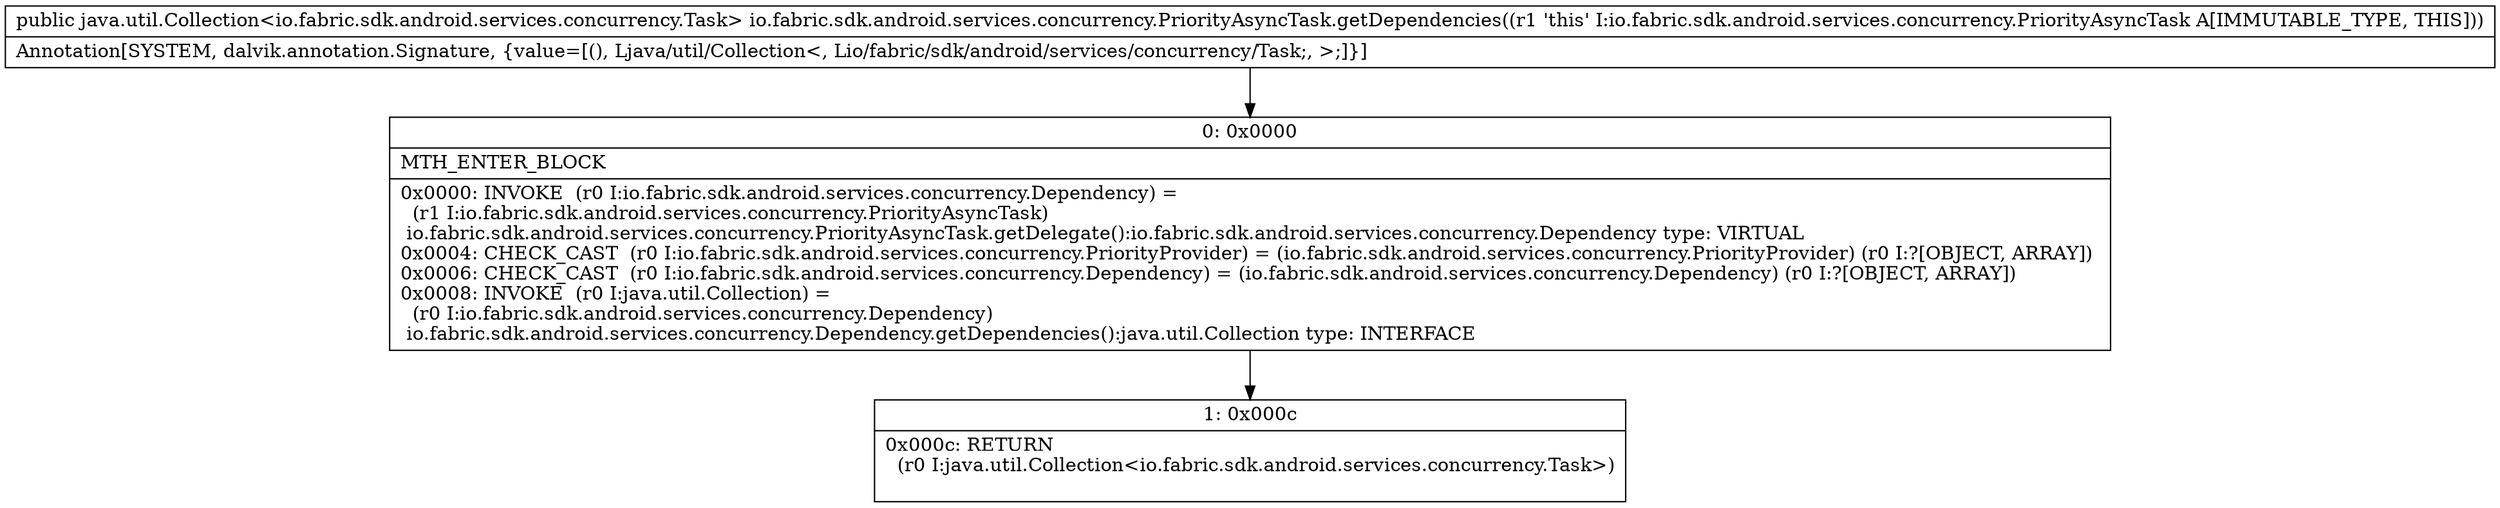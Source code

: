 digraph "CFG forio.fabric.sdk.android.services.concurrency.PriorityAsyncTask.getDependencies()Ljava\/util\/Collection;" {
Node_0 [shape=record,label="{0\:\ 0x0000|MTH_ENTER_BLOCK\l|0x0000: INVOKE  (r0 I:io.fabric.sdk.android.services.concurrency.Dependency) = \l  (r1 I:io.fabric.sdk.android.services.concurrency.PriorityAsyncTask)\l io.fabric.sdk.android.services.concurrency.PriorityAsyncTask.getDelegate():io.fabric.sdk.android.services.concurrency.Dependency type: VIRTUAL \l0x0004: CHECK_CAST  (r0 I:io.fabric.sdk.android.services.concurrency.PriorityProvider) = (io.fabric.sdk.android.services.concurrency.PriorityProvider) (r0 I:?[OBJECT, ARRAY]) \l0x0006: CHECK_CAST  (r0 I:io.fabric.sdk.android.services.concurrency.Dependency) = (io.fabric.sdk.android.services.concurrency.Dependency) (r0 I:?[OBJECT, ARRAY]) \l0x0008: INVOKE  (r0 I:java.util.Collection) = \l  (r0 I:io.fabric.sdk.android.services.concurrency.Dependency)\l io.fabric.sdk.android.services.concurrency.Dependency.getDependencies():java.util.Collection type: INTERFACE \l}"];
Node_1 [shape=record,label="{1\:\ 0x000c|0x000c: RETURN  \l  (r0 I:java.util.Collection\<io.fabric.sdk.android.services.concurrency.Task\>)\l \l}"];
MethodNode[shape=record,label="{public java.util.Collection\<io.fabric.sdk.android.services.concurrency.Task\> io.fabric.sdk.android.services.concurrency.PriorityAsyncTask.getDependencies((r1 'this' I:io.fabric.sdk.android.services.concurrency.PriorityAsyncTask A[IMMUTABLE_TYPE, THIS]))  | Annotation[SYSTEM, dalvik.annotation.Signature, \{value=[(), Ljava\/util\/Collection\<, Lio\/fabric\/sdk\/android\/services\/concurrency\/Task;, \>;]\}]\l}"];
MethodNode -> Node_0;
Node_0 -> Node_1;
}

